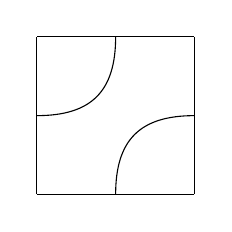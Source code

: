 \begin{tikzpicture}
	\begin{pgfonlayer}{nodelayer}
		\node [style=none] (0) at (-1, 1) {};
		\node [style=none] (1) at (-1, 0) {};
		\node [style=none] (2) at (-1, -1) {};
		\node [style=none] (3) at (0, -1) {};
		\node [style=none] (4) at (1, -1) {};
		\node [style=none] (5) at (1, 0) {};
		\node [style=none] (6) at (1, 1) {};
		\node [style=none] (7) at (0, 1) {};
	\end{pgfonlayer}
	\begin{pgfonlayer}{edgelayer}
		\draw (0.center) to (7.center);
		\draw (7.center) to (6.center);
		\draw (6.center) to (5.center);
		\draw (5.center) to (4.center);
		\draw (4.center) to (3.center);
		\draw (3.center) to (2.center);
		\draw (2.center) to (1.center);
		\draw (1.center) to (0.center);
		\draw [bend right=45, looseness=1.25] (1.center) to (7.center);
		\draw [bend left=45, looseness=1.25] (3.center) to (5.center);
	\end{pgfonlayer}
\end{tikzpicture}
